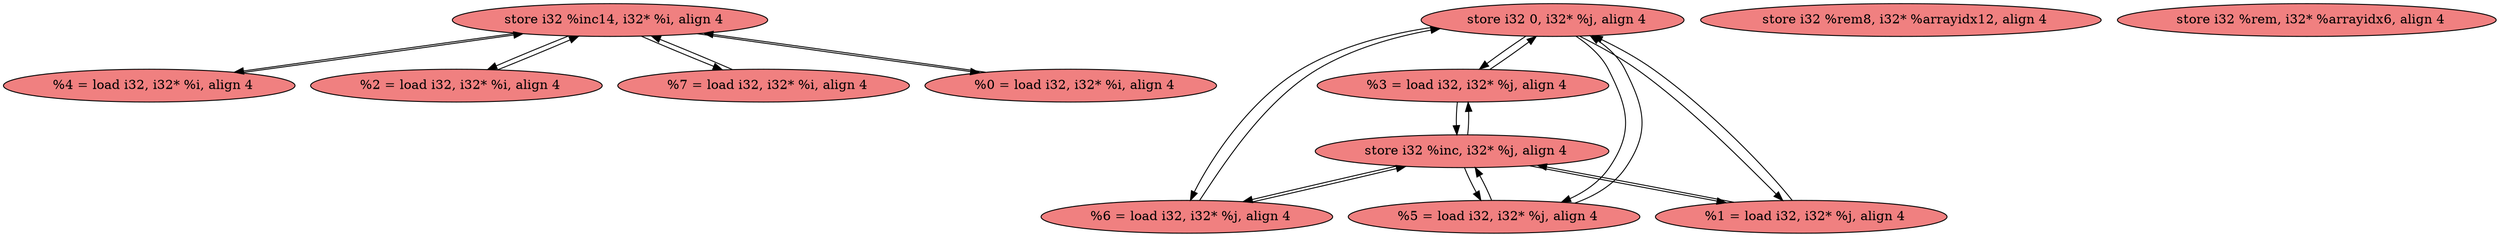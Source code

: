 
digraph G {


node189 [fillcolor=lightcoral,label="  store i32 %inc14, i32* %i, align 4",shape=ellipse,style=filled ]
node188 [fillcolor=lightcoral,label="  store i32 0, i32* %j, align 4",shape=ellipse,style=filled ]
node186 [fillcolor=lightcoral,label="  %3 = load i32, i32* %j, align 4",shape=ellipse,style=filled ]
node185 [fillcolor=lightcoral,label="  %4 = load i32, i32* %i, align 4",shape=ellipse,style=filled ]
node184 [fillcolor=lightcoral,label="  store i32 %rem8, i32* %arrayidx12, align 4",shape=ellipse,style=filled ]
node183 [fillcolor=lightcoral,label="  %2 = load i32, i32* %i, align 4",shape=ellipse,style=filled ]
node178 [fillcolor=lightcoral,label="  %6 = load i32, i32* %j, align 4",shape=ellipse,style=filled ]
node187 [fillcolor=lightcoral,label="  %7 = load i32, i32* %i, align 4",shape=ellipse,style=filled ]
node177 [fillcolor=lightcoral,label="  store i32 %inc, i32* %j, align 4",shape=ellipse,style=filled ]
node182 [fillcolor=lightcoral,label="  %0 = load i32, i32* %i, align 4",shape=ellipse,style=filled ]
node179 [fillcolor=lightcoral,label="  %5 = load i32, i32* %j, align 4",shape=ellipse,style=filled ]
node180 [fillcolor=lightcoral,label="  %1 = load i32, i32* %j, align 4",shape=ellipse,style=filled ]
node181 [fillcolor=lightcoral,label="  store i32 %rem, i32* %arrayidx6, align 4",shape=ellipse,style=filled ]

node185->node189 [ ]
node189->node185 [ ]
node187->node189 [ ]
node189->node187 [ ]
node183->node189 [ ]
node177->node178 [ ]
node178->node177 [ ]
node180->node177 [ ]
node186->node177 [ ]
node178->node188 [ ]
node188->node180 [ ]
node179->node188 [ ]
node188->node178 [ ]
node177->node179 [ ]
node189->node183 [ ]
node188->node186 [ ]
node186->node188 [ ]
node179->node177 [ ]
node188->node179 [ ]
node177->node186 [ ]
node177->node180 [ ]
node180->node188 [ ]
node189->node182 [ ]
node182->node189 [ ]


}
